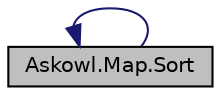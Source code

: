 digraph "Askowl.Map.Sort"
{
 // INTERACTIVE_SVG=YES
  bgcolor="transparent";
  edge [fontname="Helvetica",fontsize="10",labelfontname="Helvetica",labelfontsize="10"];
  node [fontname="Helvetica",fontsize="10",shape=record];
  rankdir="LR";
  Node15 [label="Askowl.Map.Sort",height=0.2,width=0.4,color="black", fillcolor="grey75", style="filled", fontcolor="black"];
  Node15 -> Node15 [dir="back",color="midnightblue",fontsize="10",style="solid",fontname="Helvetica"];
}
